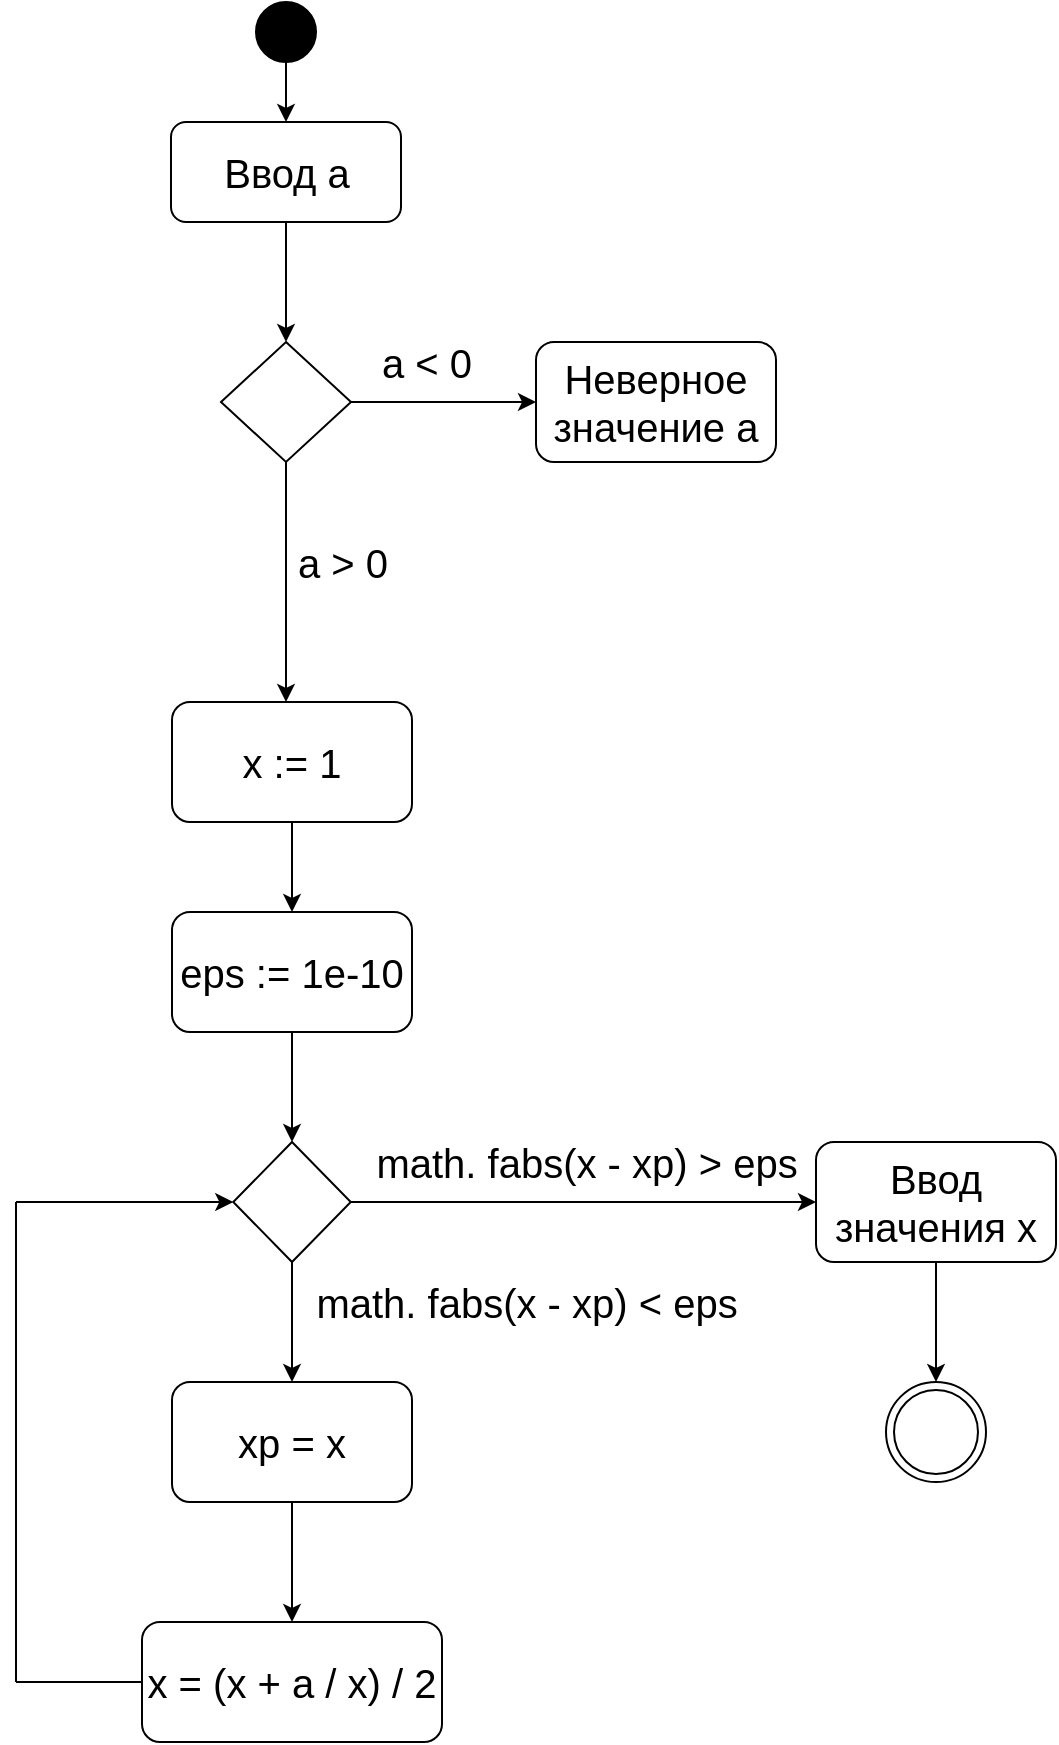 <mxfile version="20.6.0" type="github">
  <diagram id="C5RBs43oDa-KdzZeNtuy" name="Page-1">
    <mxGraphModel dx="1382" dy="795" grid="1" gridSize="10" guides="1" tooltips="1" connect="1" arrows="1" fold="1" page="1" pageScale="1" pageWidth="827" pageHeight="1169" math="0" shadow="0">
      <root>
        <mxCell id="WIyWlLk6GJQsqaUBKTNV-0" />
        <mxCell id="WIyWlLk6GJQsqaUBKTNV-1" parent="WIyWlLk6GJQsqaUBKTNV-0" />
        <mxCell id="g3OiGSYNtCwcoq03FTMQ-3" value="" style="ellipse;shape=doubleEllipse;whiteSpace=wrap;html=1;aspect=fixed;fillColor=#000000;" parent="WIyWlLk6GJQsqaUBKTNV-1" vertex="1">
          <mxGeometry x="210" y="70" width="30" height="30" as="geometry" />
        </mxCell>
        <mxCell id="g3OiGSYNtCwcoq03FTMQ-4" value="&lt;font style=&quot;font-size: 20px;&quot;&gt;Ввод a&lt;/font&gt;" style="rounded=1;whiteSpace=wrap;html=1;fillColor=none;" parent="WIyWlLk6GJQsqaUBKTNV-1" vertex="1">
          <mxGeometry x="167.5" y="130" width="115" height="50" as="geometry" />
        </mxCell>
        <mxCell id="g3OiGSYNtCwcoq03FTMQ-5" value="" style="rhombus;whiteSpace=wrap;html=1;fontSize=20;fillColor=none;" parent="WIyWlLk6GJQsqaUBKTNV-1" vertex="1">
          <mxGeometry x="192.5" y="240" width="65" height="60" as="geometry" />
        </mxCell>
        <mxCell id="g3OiGSYNtCwcoq03FTMQ-6" value="Неверное значение а" style="rounded=1;whiteSpace=wrap;html=1;fontSize=20;fillColor=none;" parent="WIyWlLk6GJQsqaUBKTNV-1" vertex="1">
          <mxGeometry x="350" y="240" width="120" height="60" as="geometry" />
        </mxCell>
        <mxCell id="g3OiGSYNtCwcoq03FTMQ-7" value="" style="rhombus;whiteSpace=wrap;html=1;fontSize=20;fillColor=none;" parent="WIyWlLk6GJQsqaUBKTNV-1" vertex="1">
          <mxGeometry x="198.63" y="640" width="58.75" height="60" as="geometry" />
        </mxCell>
        <mxCell id="g3OiGSYNtCwcoq03FTMQ-8" value="Ввод значения х" style="rounded=1;whiteSpace=wrap;html=1;fontSize=20;fillColor=none;" parent="WIyWlLk6GJQsqaUBKTNV-1" vertex="1">
          <mxGeometry x="490" y="640" width="120" height="60" as="geometry" />
        </mxCell>
        <mxCell id="g3OiGSYNtCwcoq03FTMQ-9" value="х := 1" style="rounded=1;whiteSpace=wrap;html=1;fontSize=20;fillColor=none;" parent="WIyWlLk6GJQsqaUBKTNV-1" vertex="1">
          <mxGeometry x="168" y="420" width="120" height="60" as="geometry" />
        </mxCell>
        <mxCell id="g3OiGSYNtCwcoq03FTMQ-10" value="eps := 1e-10" style="rounded=1;whiteSpace=wrap;html=1;fontSize=20;fillColor=none;" parent="WIyWlLk6GJQsqaUBKTNV-1" vertex="1">
          <mxGeometry x="168" y="525" width="120" height="60" as="geometry" />
        </mxCell>
        <mxCell id="g3OiGSYNtCwcoq03FTMQ-11" value="" style="endArrow=classic;html=1;rounded=0;fontSize=20;exitX=1;exitY=0.5;exitDx=0;exitDy=0;entryX=0;entryY=0.5;entryDx=0;entryDy=0;" parent="WIyWlLk6GJQsqaUBKTNV-1" source="g3OiGSYNtCwcoq03FTMQ-7" target="g3OiGSYNtCwcoq03FTMQ-8" edge="1">
          <mxGeometry width="50" height="50" relative="1" as="geometry">
            <mxPoint x="270" y="710" as="sourcePoint" />
            <mxPoint x="320" y="660" as="targetPoint" />
          </mxGeometry>
        </mxCell>
        <mxCell id="g3OiGSYNtCwcoq03FTMQ-12" value="math. fabs(x - xp) &amp;gt; eps" style="text;html=1;align=center;verticalAlign=middle;resizable=0;points=[];autosize=1;strokeColor=none;fillColor=none;fontSize=20;" parent="WIyWlLk6GJQsqaUBKTNV-1" vertex="1">
          <mxGeometry x="260" y="630" width="230" height="40" as="geometry" />
        </mxCell>
        <mxCell id="g3OiGSYNtCwcoq03FTMQ-13" value="" style="endArrow=classic;html=1;rounded=0;fontSize=20;exitX=0.5;exitY=1;exitDx=0;exitDy=0;entryX=0.5;entryY=0;entryDx=0;entryDy=0;" parent="WIyWlLk6GJQsqaUBKTNV-1" source="g3OiGSYNtCwcoq03FTMQ-3" target="g3OiGSYNtCwcoq03FTMQ-4" edge="1">
          <mxGeometry width="50" height="50" relative="1" as="geometry">
            <mxPoint x="100" y="170" as="sourcePoint" />
            <mxPoint x="150" y="120" as="targetPoint" />
          </mxGeometry>
        </mxCell>
        <mxCell id="g3OiGSYNtCwcoq03FTMQ-14" value="" style="endArrow=classic;html=1;rounded=0;fontSize=20;exitX=0.5;exitY=1;exitDx=0;exitDy=0;entryX=0.5;entryY=0;entryDx=0;entryDy=0;" parent="WIyWlLk6GJQsqaUBKTNV-1" source="g3OiGSYNtCwcoq03FTMQ-4" target="g3OiGSYNtCwcoq03FTMQ-5" edge="1">
          <mxGeometry width="50" height="50" relative="1" as="geometry">
            <mxPoint x="210" y="240" as="sourcePoint" />
            <mxPoint x="240" y="220" as="targetPoint" />
          </mxGeometry>
        </mxCell>
        <mxCell id="g3OiGSYNtCwcoq03FTMQ-15" value="" style="endArrow=classic;html=1;rounded=0;fontSize=20;exitX=1;exitY=0.5;exitDx=0;exitDy=0;entryX=0;entryY=0.5;entryDx=0;entryDy=0;" parent="WIyWlLk6GJQsqaUBKTNV-1" source="g3OiGSYNtCwcoq03FTMQ-5" target="g3OiGSYNtCwcoq03FTMQ-6" edge="1">
          <mxGeometry width="50" height="50" relative="1" as="geometry">
            <mxPoint x="280" y="320" as="sourcePoint" />
            <mxPoint x="330" y="270" as="targetPoint" />
          </mxGeometry>
        </mxCell>
        <mxCell id="g3OiGSYNtCwcoq03FTMQ-16" value="a &amp;lt; 0" style="text;html=1;align=center;verticalAlign=middle;resizable=0;points=[];autosize=1;strokeColor=none;fillColor=none;fontSize=20;" parent="WIyWlLk6GJQsqaUBKTNV-1" vertex="1">
          <mxGeometry x="260" y="230" width="70" height="40" as="geometry" />
        </mxCell>
        <mxCell id="g3OiGSYNtCwcoq03FTMQ-17" value="" style="endArrow=classic;html=1;rounded=0;fontSize=20;exitX=0.5;exitY=1;exitDx=0;exitDy=0;" parent="WIyWlLk6GJQsqaUBKTNV-1" source="g3OiGSYNtCwcoq03FTMQ-5" edge="1">
          <mxGeometry width="50" height="50" relative="1" as="geometry">
            <mxPoint x="220" y="360" as="sourcePoint" />
            <mxPoint x="225" y="420" as="targetPoint" />
          </mxGeometry>
        </mxCell>
        <mxCell id="g3OiGSYNtCwcoq03FTMQ-18" value="a &amp;gt; 0" style="text;html=1;align=center;verticalAlign=middle;resizable=0;points=[];autosize=1;strokeColor=none;fillColor=none;fontSize=20;" parent="WIyWlLk6GJQsqaUBKTNV-1" vertex="1">
          <mxGeometry x="218" y="330" width="70" height="40" as="geometry" />
        </mxCell>
        <mxCell id="g3OiGSYNtCwcoq03FTMQ-19" value="" style="endArrow=classic;html=1;rounded=0;fontSize=20;exitX=0.5;exitY=1;exitDx=0;exitDy=0;entryX=0.5;entryY=0;entryDx=0;entryDy=0;" parent="WIyWlLk6GJQsqaUBKTNV-1" source="g3OiGSYNtCwcoq03FTMQ-9" target="g3OiGSYNtCwcoq03FTMQ-10" edge="1">
          <mxGeometry width="50" height="50" relative="1" as="geometry">
            <mxPoint x="100" y="470" as="sourcePoint" />
            <mxPoint x="150" y="420" as="targetPoint" />
          </mxGeometry>
        </mxCell>
        <mxCell id="g3OiGSYNtCwcoq03FTMQ-20" value="" style="endArrow=classic;html=1;rounded=0;fontSize=20;exitX=0.5;exitY=1;exitDx=0;exitDy=0;entryX=0.5;entryY=0;entryDx=0;entryDy=0;" parent="WIyWlLk6GJQsqaUBKTNV-1" source="g3OiGSYNtCwcoq03FTMQ-10" target="g3OiGSYNtCwcoq03FTMQ-7" edge="1">
          <mxGeometry width="50" height="50" relative="1" as="geometry">
            <mxPoint x="90" y="670" as="sourcePoint" />
            <mxPoint x="140" y="620" as="targetPoint" />
          </mxGeometry>
        </mxCell>
        <mxCell id="g3OiGSYNtCwcoq03FTMQ-21" value="xp = x" style="rounded=1;whiteSpace=wrap;html=1;fontSize=20;fillColor=none;" parent="WIyWlLk6GJQsqaUBKTNV-1" vertex="1">
          <mxGeometry x="168" y="760" width="120" height="60" as="geometry" />
        </mxCell>
        <mxCell id="g3OiGSYNtCwcoq03FTMQ-22" value="x = (x + a / x) / 2" style="rounded=1;whiteSpace=wrap;html=1;fontSize=20;fillColor=none;" parent="WIyWlLk6GJQsqaUBKTNV-1" vertex="1">
          <mxGeometry x="153" y="880" width="150" height="60" as="geometry" />
        </mxCell>
        <mxCell id="g3OiGSYNtCwcoq03FTMQ-23" value="" style="endArrow=classic;html=1;rounded=0;fontSize=20;exitX=0.5;exitY=1;exitDx=0;exitDy=0;entryX=0.5;entryY=0;entryDx=0;entryDy=0;" parent="WIyWlLk6GJQsqaUBKTNV-1" source="g3OiGSYNtCwcoq03FTMQ-7" target="g3OiGSYNtCwcoq03FTMQ-21" edge="1">
          <mxGeometry width="50" height="50" relative="1" as="geometry">
            <mxPoint x="220" y="760" as="sourcePoint" />
            <mxPoint x="270" y="710" as="targetPoint" />
          </mxGeometry>
        </mxCell>
        <mxCell id="g3OiGSYNtCwcoq03FTMQ-24" value="" style="endArrow=classic;html=1;rounded=0;fontSize=20;exitX=0.5;exitY=1;exitDx=0;exitDy=0;" parent="WIyWlLk6GJQsqaUBKTNV-1" source="g3OiGSYNtCwcoq03FTMQ-21" edge="1">
          <mxGeometry width="50" height="50" relative="1" as="geometry">
            <mxPoint x="250" y="690" as="sourcePoint" />
            <mxPoint x="228" y="880" as="targetPoint" />
          </mxGeometry>
        </mxCell>
        <mxCell id="g3OiGSYNtCwcoq03FTMQ-25" value="" style="endArrow=none;html=1;rounded=0;fontSize=20;entryX=0;entryY=0.5;entryDx=0;entryDy=0;" parent="WIyWlLk6GJQsqaUBKTNV-1" target="g3OiGSYNtCwcoq03FTMQ-22" edge="1">
          <mxGeometry width="50" height="50" relative="1" as="geometry">
            <mxPoint x="90" y="910" as="sourcePoint" />
            <mxPoint x="150" y="820" as="targetPoint" />
          </mxGeometry>
        </mxCell>
        <mxCell id="g3OiGSYNtCwcoq03FTMQ-26" value="" style="endArrow=none;html=1;rounded=0;fontSize=20;" parent="WIyWlLk6GJQsqaUBKTNV-1" edge="1">
          <mxGeometry width="50" height="50" relative="1" as="geometry">
            <mxPoint x="90" y="910" as="sourcePoint" />
            <mxPoint x="90" y="670" as="targetPoint" />
          </mxGeometry>
        </mxCell>
        <mxCell id="g3OiGSYNtCwcoq03FTMQ-27" value="" style="endArrow=classic;html=1;rounded=0;fontSize=20;entryX=0;entryY=0.5;entryDx=0;entryDy=0;" parent="WIyWlLk6GJQsqaUBKTNV-1" target="g3OiGSYNtCwcoq03FTMQ-7" edge="1">
          <mxGeometry width="50" height="50" relative="1" as="geometry">
            <mxPoint x="90" y="670" as="sourcePoint" />
            <mxPoint x="300" y="640" as="targetPoint" />
          </mxGeometry>
        </mxCell>
        <mxCell id="g3OiGSYNtCwcoq03FTMQ-28" value="math. fabs(x - xp) &amp;lt; eps" style="text;html=1;align=center;verticalAlign=middle;resizable=0;points=[];autosize=1;strokeColor=none;fillColor=none;fontSize=20;" parent="WIyWlLk6GJQsqaUBKTNV-1" vertex="1">
          <mxGeometry x="230" y="700" width="230" height="40" as="geometry" />
        </mxCell>
        <mxCell id="PELkJ7h09qXmE4n1BCDy-1" value="" style="ellipse;shape=doubleEllipse;whiteSpace=wrap;html=1;aspect=fixed;fillStyle=auto;fillColor=none;" vertex="1" parent="WIyWlLk6GJQsqaUBKTNV-1">
          <mxGeometry x="525" y="760" width="50" height="50" as="geometry" />
        </mxCell>
        <mxCell id="PELkJ7h09qXmE4n1BCDy-2" value="" style="endArrow=classic;html=1;rounded=0;exitX=0.5;exitY=1;exitDx=0;exitDy=0;entryX=0.5;entryY=0;entryDx=0;entryDy=0;" edge="1" parent="WIyWlLk6GJQsqaUBKTNV-1" source="g3OiGSYNtCwcoq03FTMQ-8" target="PELkJ7h09qXmE4n1BCDy-1">
          <mxGeometry width="50" height="50" relative="1" as="geometry">
            <mxPoint x="660" y="740" as="sourcePoint" />
            <mxPoint x="710" y="690" as="targetPoint" />
          </mxGeometry>
        </mxCell>
      </root>
    </mxGraphModel>
  </diagram>
</mxfile>
